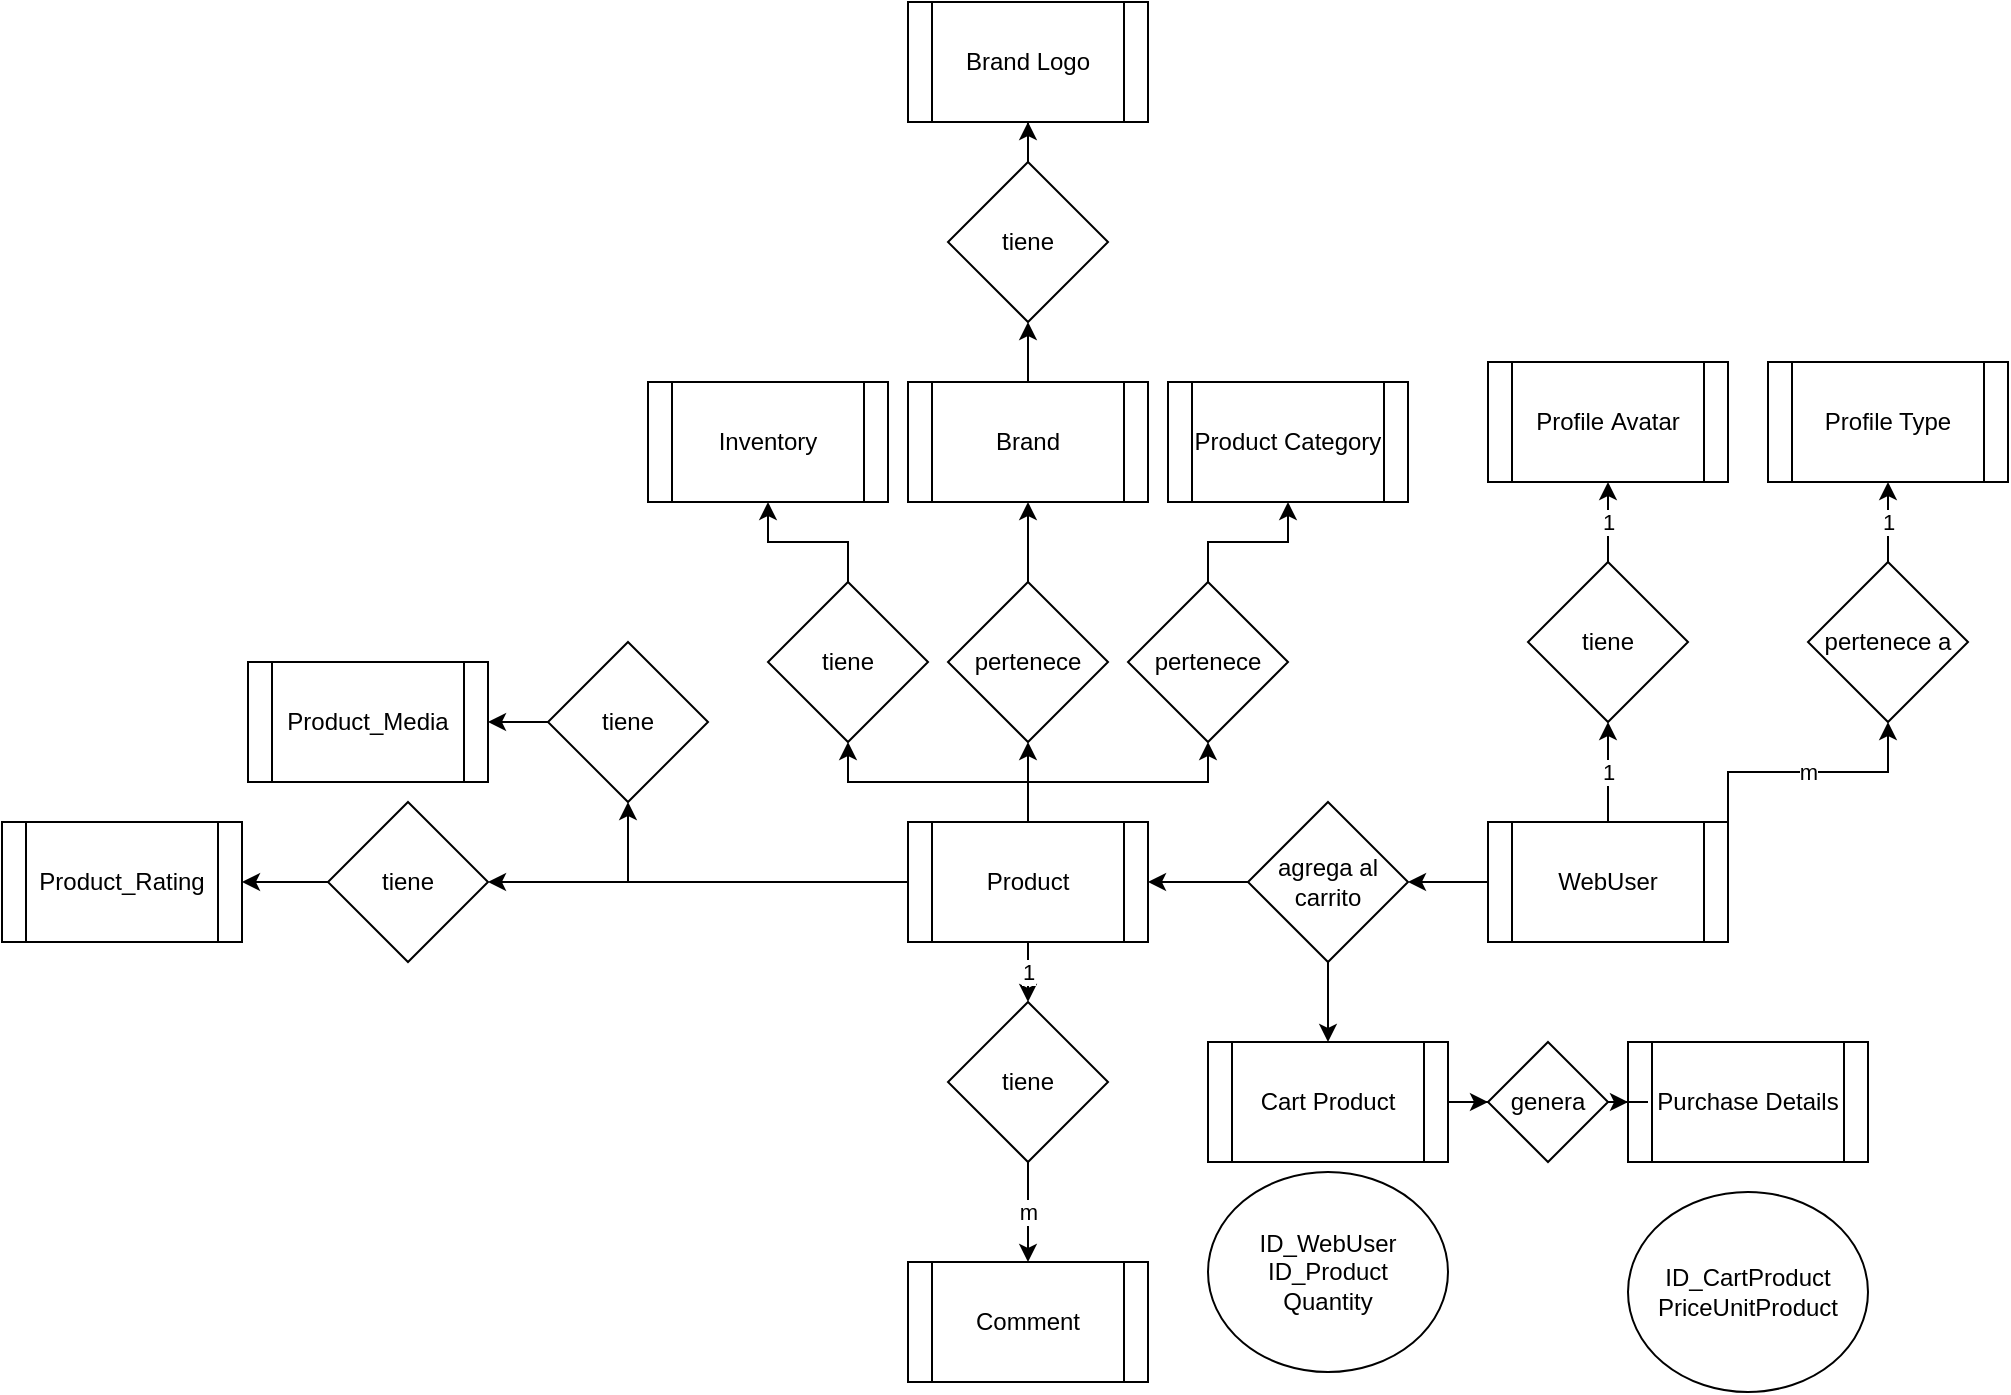 <mxfile version="27.1.6">
  <diagram name="Page-1" id="c5cvcxiNvRq68ziYVYf0">
    <mxGraphModel dx="2253" dy="1920" grid="1" gridSize="10" guides="1" tooltips="1" connect="1" arrows="1" fold="1" page="1" pageScale="1" pageWidth="827" pageHeight="1169" math="0" shadow="0">
      <root>
        <mxCell id="0" />
        <mxCell id="1" parent="0" />
        <mxCell id="XzhsA254Zw-v0jg-2kjr-4" value="1" style="edgeStyle=orthogonalEdgeStyle;rounded=0;orthogonalLoop=1;jettySize=auto;html=1;" parent="1" source="XzhsA254Zw-v0jg-2kjr-1" target="XzhsA254Zw-v0jg-2kjr-3" edge="1">
          <mxGeometry relative="1" as="geometry" />
        </mxCell>
        <mxCell id="w2cVgkcv0xGdcioDPADX-4" value="m" style="edgeStyle=orthogonalEdgeStyle;rounded=0;orthogonalLoop=1;jettySize=auto;html=1;exitX=1;exitY=0;exitDx=0;exitDy=0;entryX=0.5;entryY=1;entryDx=0;entryDy=0;" parent="1" source="XzhsA254Zw-v0jg-2kjr-1" target="w2cVgkcv0xGdcioDPADX-2" edge="1">
          <mxGeometry relative="1" as="geometry" />
        </mxCell>
        <mxCell id="w2cVgkcv0xGdcioDPADX-13" value="" style="edgeStyle=orthogonalEdgeStyle;rounded=0;orthogonalLoop=1;jettySize=auto;html=1;" parent="1" source="XzhsA254Zw-v0jg-2kjr-1" target="w2cVgkcv0xGdcioDPADX-12" edge="1">
          <mxGeometry relative="1" as="geometry" />
        </mxCell>
        <mxCell id="XzhsA254Zw-v0jg-2kjr-1" value="WebUser" style="shape=process;whiteSpace=wrap;html=1;backgroundOutline=1;" parent="1" vertex="1">
          <mxGeometry x="330" y="280" width="120" height="60" as="geometry" />
        </mxCell>
        <mxCell id="XzhsA254Zw-v0jg-2kjr-2" value="&lt;span style=&quot;background-color: transparent; color: light-dark(rgb(0, 0, 0), rgb(255, 255, 255));&quot;&gt;Profile&amp;nbsp;&lt;/span&gt;Avatar" style="shape=process;whiteSpace=wrap;html=1;backgroundOutline=1;" parent="1" vertex="1">
          <mxGeometry x="330" y="50" width="120" height="60" as="geometry" />
        </mxCell>
        <mxCell id="XzhsA254Zw-v0jg-2kjr-5" value="1" style="edgeStyle=orthogonalEdgeStyle;rounded=0;orthogonalLoop=1;jettySize=auto;html=1;" parent="1" source="XzhsA254Zw-v0jg-2kjr-3" target="XzhsA254Zw-v0jg-2kjr-2" edge="1">
          <mxGeometry relative="1" as="geometry" />
        </mxCell>
        <mxCell id="XzhsA254Zw-v0jg-2kjr-3" value="tiene" style="rhombus;whiteSpace=wrap;html=1;" parent="1" vertex="1">
          <mxGeometry x="350" y="150" width="80" height="80" as="geometry" />
        </mxCell>
        <mxCell id="w2cVgkcv0xGdcioDPADX-1" value="Profile Type" style="shape=process;whiteSpace=wrap;html=1;backgroundOutline=1;" parent="1" vertex="1">
          <mxGeometry x="470" y="50" width="120" height="60" as="geometry" />
        </mxCell>
        <mxCell id="w2cVgkcv0xGdcioDPADX-5" value="1" style="edgeStyle=orthogonalEdgeStyle;rounded=0;orthogonalLoop=1;jettySize=auto;html=1;" parent="1" source="w2cVgkcv0xGdcioDPADX-2" target="w2cVgkcv0xGdcioDPADX-1" edge="1">
          <mxGeometry relative="1" as="geometry" />
        </mxCell>
        <mxCell id="w2cVgkcv0xGdcioDPADX-2" value="pertenece a" style="rhombus;whiteSpace=wrap;html=1;" parent="1" vertex="1">
          <mxGeometry x="490" y="150" width="80" height="80" as="geometry" />
        </mxCell>
        <mxCell id="w2cVgkcv0xGdcioDPADX-24" value="" style="edgeStyle=orthogonalEdgeStyle;rounded=0;orthogonalLoop=1;jettySize=auto;html=1;" parent="1" source="w2cVgkcv0xGdcioDPADX-11" target="w2cVgkcv0xGdcioDPADX-23" edge="1">
          <mxGeometry relative="1" as="geometry" />
        </mxCell>
        <mxCell id="w2cVgkcv0xGdcioDPADX-40" value="" style="edgeStyle=orthogonalEdgeStyle;rounded=0;orthogonalLoop=1;jettySize=auto;html=1;" parent="1" source="w2cVgkcv0xGdcioDPADX-11" target="w2cVgkcv0xGdcioDPADX-27" edge="1">
          <mxGeometry relative="1" as="geometry" />
        </mxCell>
        <mxCell id="w2cVgkcv0xGdcioDPADX-44" style="edgeStyle=orthogonalEdgeStyle;rounded=0;orthogonalLoop=1;jettySize=auto;html=1;exitX=0.5;exitY=0;exitDx=0;exitDy=0;" parent="1" source="w2cVgkcv0xGdcioDPADX-11" target="w2cVgkcv0xGdcioDPADX-37" edge="1">
          <mxGeometry relative="1" as="geometry" />
        </mxCell>
        <mxCell id="bl84k2zIfwLxY4htv1yR-5" value="1" style="edgeStyle=orthogonalEdgeStyle;rounded=0;orthogonalLoop=1;jettySize=auto;html=1;" parent="1" source="w2cVgkcv0xGdcioDPADX-11" target="bl84k2zIfwLxY4htv1yR-4" edge="1">
          <mxGeometry relative="1" as="geometry" />
        </mxCell>
        <mxCell id="fnHheWJ-fTHl0la12CHQ-1" value="" style="edgeStyle=orthogonalEdgeStyle;rounded=0;orthogonalLoop=1;jettySize=auto;html=1;" edge="1" parent="1" source="w2cVgkcv0xGdcioDPADX-11" target="w2cVgkcv0xGdcioDPADX-42">
          <mxGeometry relative="1" as="geometry" />
        </mxCell>
        <mxCell id="fnHheWJ-fTHl0la12CHQ-4" value="" style="edgeStyle=orthogonalEdgeStyle;rounded=0;orthogonalLoop=1;jettySize=auto;html=1;" edge="1" parent="1" source="w2cVgkcv0xGdcioDPADX-11" target="fnHheWJ-fTHl0la12CHQ-3">
          <mxGeometry relative="1" as="geometry" />
        </mxCell>
        <mxCell id="w2cVgkcv0xGdcioDPADX-11" value="Product" style="shape=process;whiteSpace=wrap;html=1;backgroundOutline=1;" parent="1" vertex="1">
          <mxGeometry x="40" y="280" width="120" height="60" as="geometry" />
        </mxCell>
        <mxCell id="w2cVgkcv0xGdcioDPADX-14" value="" style="edgeStyle=orthogonalEdgeStyle;rounded=0;orthogonalLoop=1;jettySize=auto;html=1;" parent="1" source="w2cVgkcv0xGdcioDPADX-12" target="w2cVgkcv0xGdcioDPADX-11" edge="1">
          <mxGeometry relative="1" as="geometry" />
        </mxCell>
        <mxCell id="w2cVgkcv0xGdcioDPADX-35" value="" style="edgeStyle=orthogonalEdgeStyle;rounded=0;orthogonalLoop=1;jettySize=auto;html=1;" parent="1" source="w2cVgkcv0xGdcioDPADX-12" target="w2cVgkcv0xGdcioDPADX-17" edge="1">
          <mxGeometry relative="1" as="geometry" />
        </mxCell>
        <mxCell id="w2cVgkcv0xGdcioDPADX-12" value="agrega al carrito" style="rhombus;whiteSpace=wrap;html=1;" parent="1" vertex="1">
          <mxGeometry x="210" y="270" width="80" height="80" as="geometry" />
        </mxCell>
        <mxCell id="w2cVgkcv0xGdcioDPADX-16" value="&lt;div&gt;&lt;span style=&quot;background-color: transparent; color: light-dark(rgb(0, 0, 0), rgb(255, 255, 255));&quot;&gt;ID_WebUser&lt;/span&gt;&lt;/div&gt;&lt;div&gt;ID_Product&lt;/div&gt;&lt;div&gt;Quantity&lt;/div&gt;" style="ellipse;whiteSpace=wrap;html=1;" parent="1" vertex="1">
          <mxGeometry x="190" y="455" width="120" height="100" as="geometry" />
        </mxCell>
        <mxCell id="w2cVgkcv0xGdcioDPADX-32" value="" style="edgeStyle=orthogonalEdgeStyle;rounded=0;orthogonalLoop=1;jettySize=auto;html=1;" parent="1" source="w2cVgkcv0xGdcioDPADX-17" target="w2cVgkcv0xGdcioDPADX-31" edge="1">
          <mxGeometry relative="1" as="geometry" />
        </mxCell>
        <mxCell id="w2cVgkcv0xGdcioDPADX-17" value="Cart Product" style="shape=process;whiteSpace=wrap;html=1;backgroundOutline=1;" parent="1" vertex="1">
          <mxGeometry x="190" y="390" width="120" height="60" as="geometry" />
        </mxCell>
        <mxCell id="w2cVgkcv0xGdcioDPADX-22" value="Product Category" style="shape=process;whiteSpace=wrap;html=1;backgroundOutline=1;" parent="1" vertex="1">
          <mxGeometry x="170" y="60" width="120" height="60" as="geometry" />
        </mxCell>
        <mxCell id="w2cVgkcv0xGdcioDPADX-25" value="" style="edgeStyle=orthogonalEdgeStyle;rounded=0;orthogonalLoop=1;jettySize=auto;html=1;" parent="1" source="w2cVgkcv0xGdcioDPADX-23" target="w2cVgkcv0xGdcioDPADX-22" edge="1">
          <mxGeometry relative="1" as="geometry" />
        </mxCell>
        <mxCell id="w2cVgkcv0xGdcioDPADX-23" value="pertenece" style="rhombus;whiteSpace=wrap;html=1;" parent="1" vertex="1">
          <mxGeometry x="150" y="160" width="80" height="80" as="geometry" />
        </mxCell>
        <mxCell id="w2cVgkcv0xGdcioDPADX-49" value="" style="edgeStyle=orthogonalEdgeStyle;rounded=0;orthogonalLoop=1;jettySize=auto;html=1;" parent="1" source="w2cVgkcv0xGdcioDPADX-26" target="w2cVgkcv0xGdcioDPADX-48" edge="1">
          <mxGeometry relative="1" as="geometry" />
        </mxCell>
        <mxCell id="w2cVgkcv0xGdcioDPADX-26" value="Brand" style="shape=process;whiteSpace=wrap;html=1;backgroundOutline=1;" parent="1" vertex="1">
          <mxGeometry x="40" y="60" width="120" height="60" as="geometry" />
        </mxCell>
        <mxCell id="w2cVgkcv0xGdcioDPADX-29" value="" style="edgeStyle=orthogonalEdgeStyle;rounded=0;orthogonalLoop=1;jettySize=auto;html=1;" parent="1" source="w2cVgkcv0xGdcioDPADX-27" target="w2cVgkcv0xGdcioDPADX-26" edge="1">
          <mxGeometry relative="1" as="geometry" />
        </mxCell>
        <mxCell id="w2cVgkcv0xGdcioDPADX-27" value="pertenece" style="rhombus;whiteSpace=wrap;html=1;" parent="1" vertex="1">
          <mxGeometry x="60" y="160" width="80" height="80" as="geometry" />
        </mxCell>
        <mxCell id="w2cVgkcv0xGdcioDPADX-30" value="Purchase Details" style="shape=process;whiteSpace=wrap;html=1;backgroundOutline=1;" parent="1" vertex="1">
          <mxGeometry x="400" y="390" width="120" height="60" as="geometry" />
        </mxCell>
        <mxCell id="w2cVgkcv0xGdcioDPADX-33" value="" style="edgeStyle=orthogonalEdgeStyle;rounded=0;orthogonalLoop=1;jettySize=auto;html=1;" parent="1" source="w2cVgkcv0xGdcioDPADX-31" target="w2cVgkcv0xGdcioDPADX-30" edge="1">
          <mxGeometry relative="1" as="geometry" />
        </mxCell>
        <mxCell id="w2cVgkcv0xGdcioDPADX-31" value="genera" style="rhombus;whiteSpace=wrap;html=1;" parent="1" vertex="1">
          <mxGeometry x="330" y="390" width="60" height="60" as="geometry" />
        </mxCell>
        <mxCell id="w2cVgkcv0xGdcioDPADX-34" value="ID_CartProduct&lt;div&gt;PriceUnit&lt;span style=&quot;background-color: transparent; color: light-dark(rgb(0, 0, 0), rgb(255, 255, 255));&quot;&gt;Product&lt;/span&gt;&lt;/div&gt;" style="ellipse;whiteSpace=wrap;html=1;" parent="1" vertex="1">
          <mxGeometry x="400" y="465" width="120" height="100" as="geometry" />
        </mxCell>
        <mxCell id="w2cVgkcv0xGdcioDPADX-36" value="Inventory" style="shape=process;whiteSpace=wrap;html=1;backgroundOutline=1;" parent="1" vertex="1">
          <mxGeometry x="-90" y="60" width="120" height="60" as="geometry" />
        </mxCell>
        <mxCell id="w2cVgkcv0xGdcioDPADX-45" value="" style="edgeStyle=orthogonalEdgeStyle;rounded=0;orthogonalLoop=1;jettySize=auto;html=1;" parent="1" source="w2cVgkcv0xGdcioDPADX-37" target="w2cVgkcv0xGdcioDPADX-36" edge="1">
          <mxGeometry relative="1" as="geometry" />
        </mxCell>
        <mxCell id="w2cVgkcv0xGdcioDPADX-37" value="tiene" style="rhombus;whiteSpace=wrap;html=1;" parent="1" vertex="1">
          <mxGeometry x="-30" y="160" width="80" height="80" as="geometry" />
        </mxCell>
        <mxCell id="w2cVgkcv0xGdcioDPADX-41" value="Product_Media" style="shape=process;whiteSpace=wrap;html=1;backgroundOutline=1;" parent="1" vertex="1">
          <mxGeometry x="-290" y="200" width="120" height="60" as="geometry" />
        </mxCell>
        <mxCell id="w2cVgkcv0xGdcioDPADX-46" value="" style="edgeStyle=orthogonalEdgeStyle;rounded=0;orthogonalLoop=1;jettySize=auto;html=1;" parent="1" source="w2cVgkcv0xGdcioDPADX-42" target="w2cVgkcv0xGdcioDPADX-41" edge="1">
          <mxGeometry relative="1" as="geometry" />
        </mxCell>
        <mxCell id="w2cVgkcv0xGdcioDPADX-42" value="tiene" style="rhombus;whiteSpace=wrap;html=1;" parent="1" vertex="1">
          <mxGeometry x="-140" y="190" width="80" height="80" as="geometry" />
        </mxCell>
        <mxCell id="w2cVgkcv0xGdcioDPADX-47" value="Brand Logo" style="shape=process;whiteSpace=wrap;html=1;backgroundOutline=1;" parent="1" vertex="1">
          <mxGeometry x="40" y="-130" width="120" height="60" as="geometry" />
        </mxCell>
        <mxCell id="w2cVgkcv0xGdcioDPADX-50" value="" style="edgeStyle=orthogonalEdgeStyle;rounded=0;orthogonalLoop=1;jettySize=auto;html=1;" parent="1" source="w2cVgkcv0xGdcioDPADX-48" target="w2cVgkcv0xGdcioDPADX-47" edge="1">
          <mxGeometry relative="1" as="geometry" />
        </mxCell>
        <mxCell id="w2cVgkcv0xGdcioDPADX-48" value="tiene" style="rhombus;whiteSpace=wrap;html=1;" parent="1" vertex="1">
          <mxGeometry x="60" y="-50" width="80" height="80" as="geometry" />
        </mxCell>
        <mxCell id="bl84k2zIfwLxY4htv1yR-1" value="Comment" style="shape=process;whiteSpace=wrap;html=1;backgroundOutline=1;" parent="1" vertex="1">
          <mxGeometry x="40" y="500" width="120" height="60" as="geometry" />
        </mxCell>
        <mxCell id="bl84k2zIfwLxY4htv1yR-6" value="m" style="edgeStyle=orthogonalEdgeStyle;rounded=0;orthogonalLoop=1;jettySize=auto;html=1;" parent="1" source="bl84k2zIfwLxY4htv1yR-4" target="bl84k2zIfwLxY4htv1yR-1" edge="1">
          <mxGeometry relative="1" as="geometry" />
        </mxCell>
        <mxCell id="bl84k2zIfwLxY4htv1yR-4" value="tiene" style="rhombus;whiteSpace=wrap;html=1;" parent="1" vertex="1">
          <mxGeometry x="60" y="370" width="80" height="80" as="geometry" />
        </mxCell>
        <mxCell id="fnHheWJ-fTHl0la12CHQ-2" value="Product_Rating" style="shape=process;whiteSpace=wrap;html=1;backgroundOutline=1;" vertex="1" parent="1">
          <mxGeometry x="-413" y="280" width="120" height="60" as="geometry" />
        </mxCell>
        <mxCell id="fnHheWJ-fTHl0la12CHQ-5" value="" style="edgeStyle=orthogonalEdgeStyle;rounded=0;orthogonalLoop=1;jettySize=auto;html=1;" edge="1" parent="1" source="fnHheWJ-fTHl0la12CHQ-3" target="fnHheWJ-fTHl0la12CHQ-2">
          <mxGeometry relative="1" as="geometry" />
        </mxCell>
        <mxCell id="fnHheWJ-fTHl0la12CHQ-3" value="tiene" style="rhombus;whiteSpace=wrap;html=1;" vertex="1" parent="1">
          <mxGeometry x="-250" y="270" width="80" height="80" as="geometry" />
        </mxCell>
      </root>
    </mxGraphModel>
  </diagram>
</mxfile>

